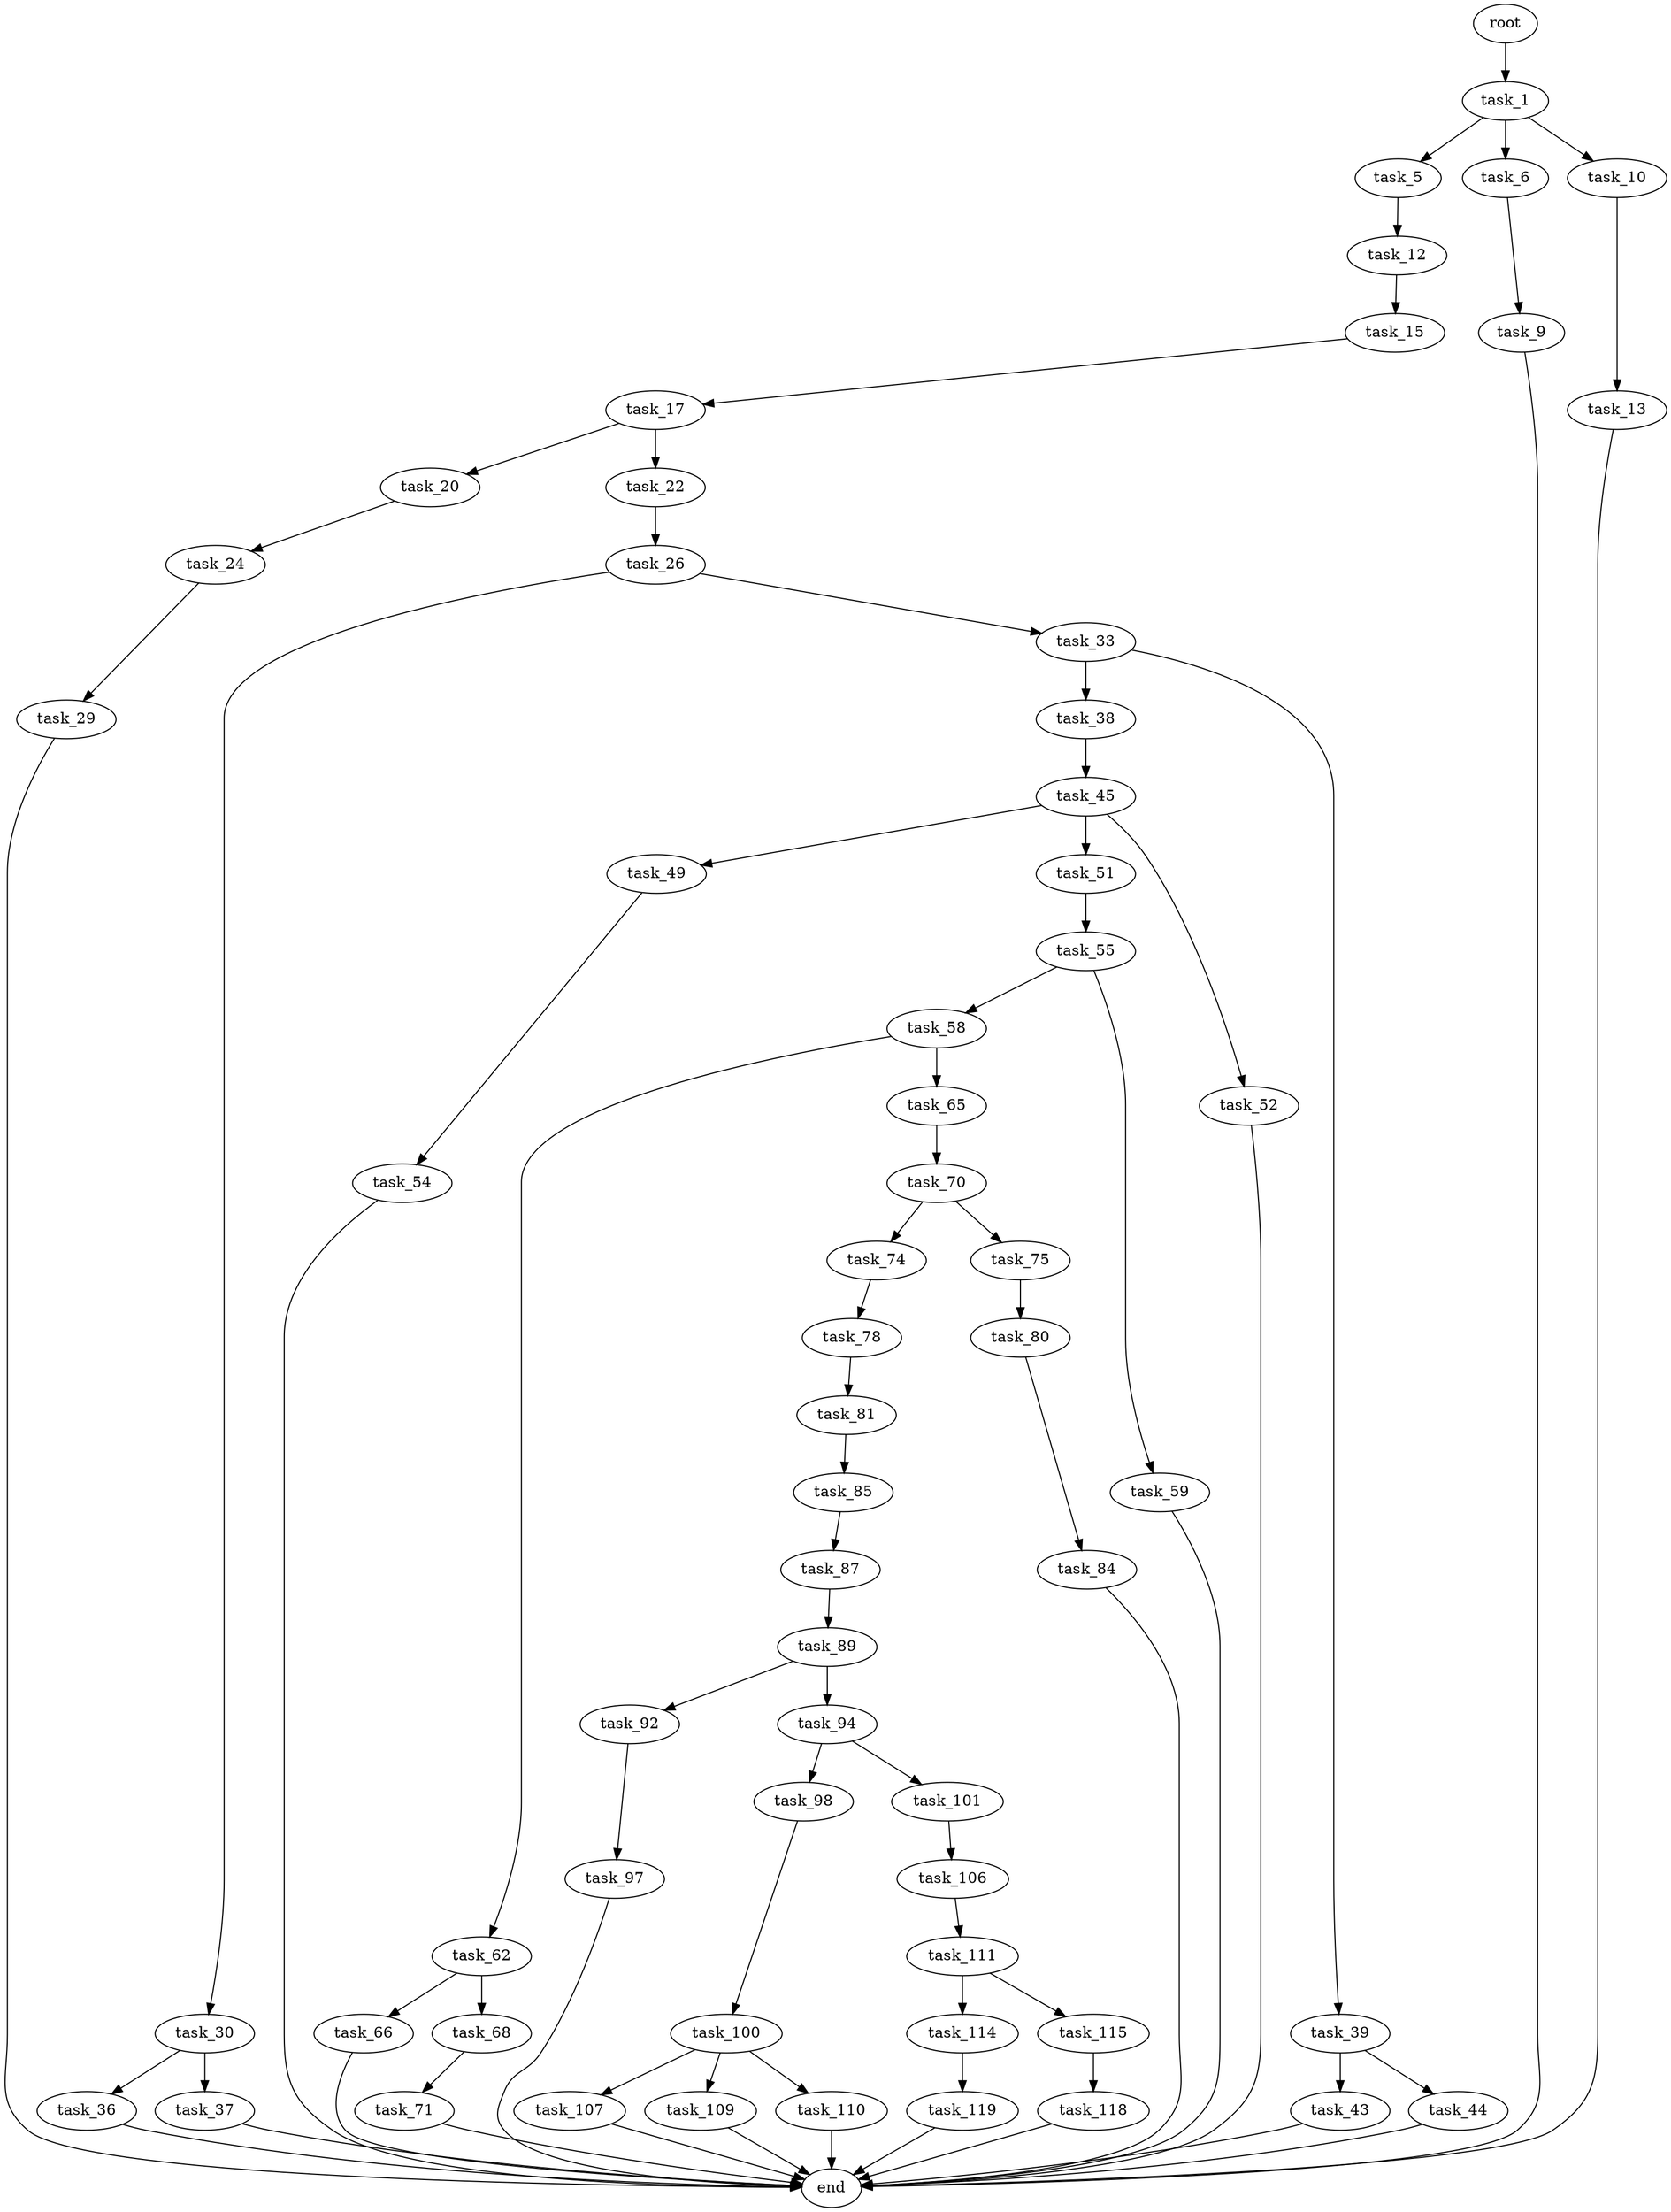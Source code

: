 digraph G {
  root [size="0.000000"];
  task_1 [size="8589934592.000000"];
  task_5 [size="231928233984.000000"];
  task_6 [size="262711981177.000000"];
  task_10 [size="299002766944.000000"];
  task_12 [size="1073741824000.000000"];
  task_9 [size="134217728000.000000"];
  end [size="0.000000"];
  task_13 [size="212849355503.000000"];
  task_15 [size="21582496484.000000"];
  task_17 [size="21579936522.000000"];
  task_20 [size="1073741824000.000000"];
  task_22 [size="687151954641.000000"];
  task_24 [size="549755813888.000000"];
  task_26 [size="6874382516.000000"];
  task_29 [size="251552216656.000000"];
  task_30 [size="2558118719.000000"];
  task_33 [size="5171976930.000000"];
  task_36 [size="8589934592.000000"];
  task_37 [size="16470604887.000000"];
  task_38 [size="549755813888.000000"];
  task_39 [size="231928233984.000000"];
  task_45 [size="793855864151.000000"];
  task_43 [size="229468361624.000000"];
  task_44 [size="549755813888.000000"];
  task_49 [size="15909193390.000000"];
  task_51 [size="68719476736.000000"];
  task_52 [size="271219270330.000000"];
  task_54 [size="231928233984.000000"];
  task_55 [size="95665966308.000000"];
  task_58 [size="5283746577.000000"];
  task_59 [size="88009524584.000000"];
  task_62 [size="231928233984.000000"];
  task_65 [size="160511429289.000000"];
  task_66 [size="1914837367.000000"];
  task_68 [size="17958377330.000000"];
  task_70 [size="24004163419.000000"];
  task_71 [size="368293445632.000000"];
  task_74 [size="5919161676.000000"];
  task_75 [size="782757789696.000000"];
  task_78 [size="11770898630.000000"];
  task_80 [size="5737830074.000000"];
  task_81 [size="256127895027.000000"];
  task_84 [size="526357574939.000000"];
  task_85 [size="36372269824.000000"];
  task_87 [size="167210429479.000000"];
  task_89 [size="884468784.000000"];
  task_92 [size="1018143986.000000"];
  task_94 [size="549755813888.000000"];
  task_97 [size="549755813888.000000"];
  task_98 [size="11761379920.000000"];
  task_101 [size="8589934592.000000"];
  task_100 [size="12811349306.000000"];
  task_107 [size="443556284151.000000"];
  task_109 [size="130775915021.000000"];
  task_110 [size="8589934592.000000"];
  task_106 [size="901929919894.000000"];
  task_111 [size="12474466118.000000"];
  task_114 [size="782757789696.000000"];
  task_115 [size="608092353338.000000"];
  task_119 [size="134217728000.000000"];
  task_118 [size="139664574070.000000"];

  root -> task_1 [size="1.000000"];
  task_1 -> task_5 [size="33554432.000000"];
  task_1 -> task_6 [size="33554432.000000"];
  task_1 -> task_10 [size="33554432.000000"];
  task_5 -> task_12 [size="301989888.000000"];
  task_6 -> task_9 [size="209715200.000000"];
  task_10 -> task_13 [size="838860800.000000"];
  task_12 -> task_15 [size="838860800.000000"];
  task_9 -> end [size="1.000000"];
  task_13 -> end [size="1.000000"];
  task_15 -> task_17 [size="679477248.000000"];
  task_17 -> task_20 [size="536870912.000000"];
  task_17 -> task_22 [size="536870912.000000"];
  task_20 -> task_24 [size="838860800.000000"];
  task_22 -> task_26 [size="838860800.000000"];
  task_24 -> task_29 [size="536870912.000000"];
  task_26 -> task_30 [size="134217728.000000"];
  task_26 -> task_33 [size="134217728.000000"];
  task_29 -> end [size="1.000000"];
  task_30 -> task_36 [size="301989888.000000"];
  task_30 -> task_37 [size="301989888.000000"];
  task_33 -> task_38 [size="134217728.000000"];
  task_33 -> task_39 [size="134217728.000000"];
  task_36 -> end [size="1.000000"];
  task_37 -> end [size="1.000000"];
  task_38 -> task_45 [size="536870912.000000"];
  task_39 -> task_43 [size="301989888.000000"];
  task_39 -> task_44 [size="301989888.000000"];
  task_45 -> task_49 [size="679477248.000000"];
  task_45 -> task_51 [size="679477248.000000"];
  task_45 -> task_52 [size="679477248.000000"];
  task_43 -> end [size="1.000000"];
  task_44 -> end [size="1.000000"];
  task_49 -> task_54 [size="679477248.000000"];
  task_51 -> task_55 [size="134217728.000000"];
  task_52 -> end [size="1.000000"];
  task_54 -> end [size="1.000000"];
  task_55 -> task_58 [size="134217728.000000"];
  task_55 -> task_59 [size="134217728.000000"];
  task_58 -> task_62 [size="301989888.000000"];
  task_58 -> task_65 [size="301989888.000000"];
  task_59 -> end [size="1.000000"];
  task_62 -> task_66 [size="301989888.000000"];
  task_62 -> task_68 [size="301989888.000000"];
  task_65 -> task_70 [size="209715200.000000"];
  task_66 -> end [size="1.000000"];
  task_68 -> task_71 [size="301989888.000000"];
  task_70 -> task_74 [size="411041792.000000"];
  task_70 -> task_75 [size="411041792.000000"];
  task_71 -> end [size="1.000000"];
  task_74 -> task_78 [size="134217728.000000"];
  task_75 -> task_80 [size="679477248.000000"];
  task_78 -> task_81 [size="301989888.000000"];
  task_80 -> task_84 [size="134217728.000000"];
  task_81 -> task_85 [size="679477248.000000"];
  task_84 -> end [size="1.000000"];
  task_85 -> task_87 [size="33554432.000000"];
  task_87 -> task_89 [size="209715200.000000"];
  task_89 -> task_92 [size="33554432.000000"];
  task_89 -> task_94 [size="33554432.000000"];
  task_92 -> task_97 [size="33554432.000000"];
  task_94 -> task_98 [size="536870912.000000"];
  task_94 -> task_101 [size="536870912.000000"];
  task_97 -> end [size="1.000000"];
  task_98 -> task_100 [size="209715200.000000"];
  task_101 -> task_106 [size="33554432.000000"];
  task_100 -> task_107 [size="33554432.000000"];
  task_100 -> task_109 [size="33554432.000000"];
  task_100 -> task_110 [size="33554432.000000"];
  task_107 -> end [size="1.000000"];
  task_109 -> end [size="1.000000"];
  task_110 -> end [size="1.000000"];
  task_106 -> task_111 [size="838860800.000000"];
  task_111 -> task_114 [size="411041792.000000"];
  task_111 -> task_115 [size="411041792.000000"];
  task_114 -> task_119 [size="679477248.000000"];
  task_115 -> task_118 [size="411041792.000000"];
  task_119 -> end [size="1.000000"];
  task_118 -> end [size="1.000000"];
}
